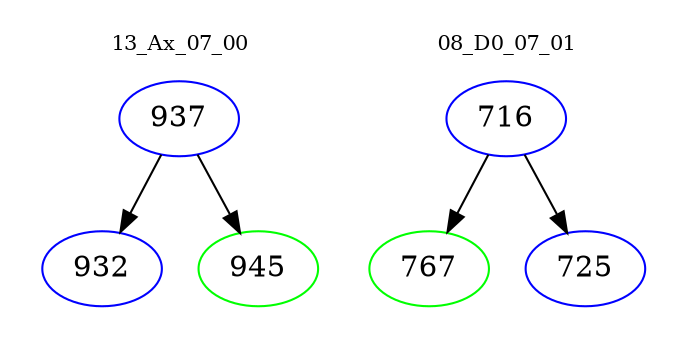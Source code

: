 digraph{
subgraph cluster_0 {
color = white
label = "13_Ax_07_00";
fontsize=10;
T0_937 [label="937", color="blue"]
T0_937 -> T0_932 [color="black"]
T0_932 [label="932", color="blue"]
T0_937 -> T0_945 [color="black"]
T0_945 [label="945", color="green"]
}
subgraph cluster_1 {
color = white
label = "08_D0_07_01";
fontsize=10;
T1_716 [label="716", color="blue"]
T1_716 -> T1_767 [color="black"]
T1_767 [label="767", color="green"]
T1_716 -> T1_725 [color="black"]
T1_725 [label="725", color="blue"]
}
}
